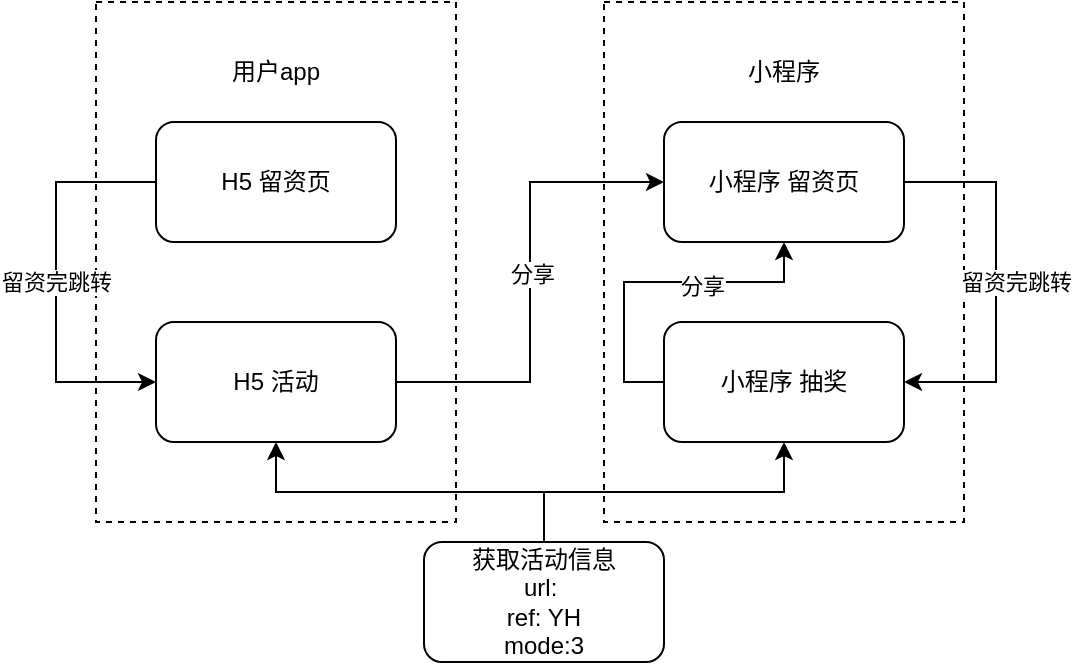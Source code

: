<mxfile version="20.2.4" type="github">
  <diagram id="GMmHIosMDcKM08SkgiT_" name="第 1 页">
    <mxGraphModel dx="1426" dy="768" grid="1" gridSize="10" guides="1" tooltips="1" connect="1" arrows="1" fold="1" page="1" pageScale="1" pageWidth="827" pageHeight="1169" math="0" shadow="0">
      <root>
        <mxCell id="0" />
        <mxCell id="1" parent="0" />
        <mxCell id="NlGzH3RCLbMTvJ0ncMiJ-3" value="" style="rounded=0;whiteSpace=wrap;html=1;dashed=1;" parent="1" vertex="1">
          <mxGeometry x="414" y="140" width="180" height="260" as="geometry" />
        </mxCell>
        <mxCell id="NlGzH3RCLbMTvJ0ncMiJ-4" value="小程序" style="text;html=1;strokeColor=none;fillColor=none;align=center;verticalAlign=middle;whiteSpace=wrap;rounded=0;" parent="1" vertex="1">
          <mxGeometry x="474" y="160" width="60" height="30" as="geometry" />
        </mxCell>
        <mxCell id="NlGzH3RCLbMTvJ0ncMiJ-5" value="" style="rounded=0;whiteSpace=wrap;html=1;dashed=1;" parent="1" vertex="1">
          <mxGeometry x="160" y="140" width="180" height="260" as="geometry" />
        </mxCell>
        <mxCell id="NlGzH3RCLbMTvJ0ncMiJ-6" value="用户app" style="text;html=1;strokeColor=none;fillColor=none;align=center;verticalAlign=middle;whiteSpace=wrap;rounded=0;" parent="1" vertex="1">
          <mxGeometry x="220" y="160" width="60" height="30" as="geometry" />
        </mxCell>
        <mxCell id="NlGzH3RCLbMTvJ0ncMiJ-20" value="留资完跳转" style="edgeStyle=orthogonalEdgeStyle;rounded=0;orthogonalLoop=1;jettySize=auto;html=1;exitX=0;exitY=0.5;exitDx=0;exitDy=0;entryX=0;entryY=0.5;entryDx=0;entryDy=0;" parent="1" source="NlGzH3RCLbMTvJ0ncMiJ-9" target="NlGzH3RCLbMTvJ0ncMiJ-10" edge="1">
          <mxGeometry relative="1" as="geometry">
            <Array as="points">
              <mxPoint x="140" y="230" />
              <mxPoint x="140" y="330" />
            </Array>
          </mxGeometry>
        </mxCell>
        <mxCell id="NlGzH3RCLbMTvJ0ncMiJ-9" value="H5 留资页" style="rounded=1;whiteSpace=wrap;html=1;" parent="1" vertex="1">
          <mxGeometry x="190" y="200" width="120" height="60" as="geometry" />
        </mxCell>
        <mxCell id="NlGzH3RCLbMTvJ0ncMiJ-15" style="edgeStyle=orthogonalEdgeStyle;rounded=0;orthogonalLoop=1;jettySize=auto;html=1;exitX=1;exitY=0.5;exitDx=0;exitDy=0;entryX=0;entryY=0.5;entryDx=0;entryDy=0;" parent="1" source="NlGzH3RCLbMTvJ0ncMiJ-10" target="NlGzH3RCLbMTvJ0ncMiJ-11" edge="1">
          <mxGeometry relative="1" as="geometry" />
        </mxCell>
        <mxCell id="NlGzH3RCLbMTvJ0ncMiJ-16" value="分享" style="edgeLabel;html=1;align=center;verticalAlign=middle;resizable=0;points=[];" parent="NlGzH3RCLbMTvJ0ncMiJ-15" vertex="1" connectable="0">
          <mxGeometry x="0.036" y="-1" relative="1" as="geometry">
            <mxPoint as="offset" />
          </mxGeometry>
        </mxCell>
        <mxCell id="NlGzH3RCLbMTvJ0ncMiJ-10" value="H5 活动" style="rounded=1;whiteSpace=wrap;html=1;" parent="1" vertex="1">
          <mxGeometry x="190" y="300" width="120" height="60" as="geometry" />
        </mxCell>
        <mxCell id="NlGzH3RCLbMTvJ0ncMiJ-29" style="edgeStyle=orthogonalEdgeStyle;rounded=0;orthogonalLoop=1;jettySize=auto;html=1;exitX=1;exitY=0.5;exitDx=0;exitDy=0;entryX=1;entryY=0.5;entryDx=0;entryDy=0;" parent="1" source="NlGzH3RCLbMTvJ0ncMiJ-11" target="NlGzH3RCLbMTvJ0ncMiJ-12" edge="1">
          <mxGeometry relative="1" as="geometry">
            <mxPoint x="660" y="340" as="targetPoint" />
            <Array as="points">
              <mxPoint x="610" y="230" />
              <mxPoint x="610" y="330" />
            </Array>
          </mxGeometry>
        </mxCell>
        <mxCell id="NlGzH3RCLbMTvJ0ncMiJ-30" value="留资完跳转" style="edgeLabel;html=1;align=center;verticalAlign=middle;resizable=0;points=[];" parent="NlGzH3RCLbMTvJ0ncMiJ-29" vertex="1" connectable="0">
          <mxGeometry x="-0.052" y="-1" relative="1" as="geometry">
            <mxPoint x="11" y="5" as="offset" />
          </mxGeometry>
        </mxCell>
        <mxCell id="NlGzH3RCLbMTvJ0ncMiJ-11" value="小程序 留资页" style="rounded=1;whiteSpace=wrap;html=1;" parent="1" vertex="1">
          <mxGeometry x="444" y="200" width="120" height="60" as="geometry" />
        </mxCell>
        <mxCell id="NlGzH3RCLbMTvJ0ncMiJ-27" style="edgeStyle=orthogonalEdgeStyle;rounded=0;orthogonalLoop=1;jettySize=auto;html=1;exitX=0;exitY=0.5;exitDx=0;exitDy=0;entryX=0.5;entryY=1;entryDx=0;entryDy=0;" parent="1" source="NlGzH3RCLbMTvJ0ncMiJ-12" target="NlGzH3RCLbMTvJ0ncMiJ-11" edge="1">
          <mxGeometry relative="1" as="geometry">
            <mxPoint x="390" y="330" as="targetPoint" />
          </mxGeometry>
        </mxCell>
        <mxCell id="NlGzH3RCLbMTvJ0ncMiJ-28" value="分享" style="edgeLabel;html=1;align=center;verticalAlign=middle;resizable=0;points=[];" parent="NlGzH3RCLbMTvJ0ncMiJ-27" vertex="1" connectable="0">
          <mxGeometry x="0.282" y="-2" relative="1" as="geometry">
            <mxPoint as="offset" />
          </mxGeometry>
        </mxCell>
        <mxCell id="NlGzH3RCLbMTvJ0ncMiJ-12" value="小程序 抽奖" style="rounded=1;whiteSpace=wrap;html=1;" parent="1" vertex="1">
          <mxGeometry x="444" y="300" width="120" height="60" as="geometry" />
        </mxCell>
        <mxCell id="NlGzH3RCLbMTvJ0ncMiJ-32" style="edgeStyle=orthogonalEdgeStyle;rounded=0;orthogonalLoop=1;jettySize=auto;html=1;exitX=0.5;exitY=0;exitDx=0;exitDy=0;entryX=0.5;entryY=1;entryDx=0;entryDy=0;" parent="1" source="NlGzH3RCLbMTvJ0ncMiJ-31" target="NlGzH3RCLbMTvJ0ncMiJ-10" edge="1">
          <mxGeometry relative="1" as="geometry" />
        </mxCell>
        <mxCell id="NlGzH3RCLbMTvJ0ncMiJ-33" style="edgeStyle=orthogonalEdgeStyle;rounded=0;orthogonalLoop=1;jettySize=auto;html=1;exitX=0.5;exitY=0;exitDx=0;exitDy=0;" parent="1" source="NlGzH3RCLbMTvJ0ncMiJ-31" target="NlGzH3RCLbMTvJ0ncMiJ-12" edge="1">
          <mxGeometry relative="1" as="geometry" />
        </mxCell>
        <mxCell id="NlGzH3RCLbMTvJ0ncMiJ-31" value="获取活动信息&lt;br&gt;url:&amp;nbsp;&lt;br&gt;ref: YH&lt;br&gt;mode:3" style="rounded=1;whiteSpace=wrap;html=1;" parent="1" vertex="1">
          <mxGeometry x="324" y="410" width="120" height="60" as="geometry" />
        </mxCell>
      </root>
    </mxGraphModel>
  </diagram>
</mxfile>
